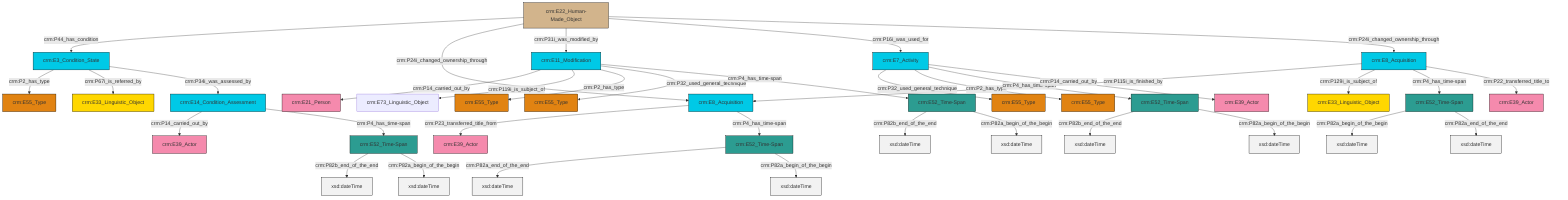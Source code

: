 graph TD
classDef Literal fill:#f2f2f2,stroke:#000000;
classDef CRM_Entity fill:#FFFFFF,stroke:#000000;
classDef Temporal_Entity fill:#00C9E6, stroke:#000000;
classDef Type fill:#E18312, stroke:#000000;
classDef Time-Span fill:#2C9C91, stroke:#000000;
classDef Appellation fill:#FFEB7F, stroke:#000000;
classDef Place fill:#008836, stroke:#000000;
classDef Persistent_Item fill:#B266B2, stroke:#000000;
classDef Conceptual_Object fill:#FFD700, stroke:#000000;
classDef Physical_Thing fill:#D2B48C, stroke:#000000;
classDef Actor fill:#f58aad, stroke:#000000;
classDef PC_Classes fill:#4ce600, stroke:#000000;
classDef Multi fill:#cccccc,stroke:#000000;

0["crm:E22_Human-Made_Object"]:::Physical_Thing -->|crm:P44_has_condition| 1["crm:E3_Condition_State"]:::Temporal_Entity
2["crm:E7_Activity"]:::Temporal_Entity -->|crm:P32_used_general_technique| 3["crm:E55_Type"]:::Type
4["crm:E52_Time-Span"]:::Time-Span -->|crm:P82a_end_of_the_end| 6[xsd:dateTime]:::Literal
10["crm:E52_Time-Span"]:::Time-Span -->|crm:P82a_begin_of_the_begin| 11[xsd:dateTime]:::Literal
16["crm:E11_Modification"]:::Temporal_Entity -->|crm:P14_carried_out_by| 17["crm:E21_Person"]:::Actor
1["crm:E3_Condition_State"]:::Temporal_Entity -->|crm:P2_has_type| 18["crm:E55_Type"]:::Type
0["crm:E22_Human-Made_Object"]:::Physical_Thing -->|crm:P24i_changed_ownership_through| 19["crm:E8_Acquisition"]:::Temporal_Entity
26["crm:E8_Acquisition"]:::Temporal_Entity -->|crm:P115i_is_finished_by| 19["crm:E8_Acquisition"]:::Temporal_Entity
2["crm:E7_Activity"]:::Temporal_Entity -->|crm:P2_has_type| 28["crm:E55_Type"]:::Type
26["crm:E8_Acquisition"]:::Temporal_Entity -->|crm:P129i_is_subject_of| 12["crm:E33_Linguistic_Object"]:::Conceptual_Object
10["crm:E52_Time-Span"]:::Time-Span -->|crm:P82a_end_of_the_end| 32[xsd:dateTime]:::Literal
36["crm:E14_Condition_Assessment"]:::Temporal_Entity -->|crm:P14_carried_out_by| 23["crm:E39_Actor"]:::Actor
30["crm:E52_Time-Span"]:::Time-Span -->|crm:P82b_end_of_the_end| 37[xsd:dateTime]:::Literal
33["crm:E52_Time-Span"]:::Time-Span -->|crm:P82b_end_of_the_end| 39[xsd:dateTime]:::Literal
2["crm:E7_Activity"]:::Temporal_Entity -->|crm:P4_has_time-span| 30["crm:E52_Time-Span"]:::Time-Span
26["crm:E8_Acquisition"]:::Temporal_Entity -->|crm:P4_has_time-span| 10["crm:E52_Time-Span"]:::Time-Span
19["crm:E8_Acquisition"]:::Temporal_Entity -->|crm:P23_transferred_title_from| 42["crm:E39_Actor"]:::Actor
0["crm:E22_Human-Made_Object"]:::Physical_Thing -->|crm:P31i_was_modified_by| 16["crm:E11_Modification"]:::Temporal_Entity
43["crm:E52_Time-Span"]:::Time-Span -->|crm:P82b_end_of_the_end| 44[xsd:dateTime]:::Literal
36["crm:E14_Condition_Assessment"]:::Temporal_Entity -->|crm:P4_has_time-span| 33["crm:E52_Time-Span"]:::Time-Span
2["crm:E7_Activity"]:::Temporal_Entity -->|crm:P14_carried_out_by| 46["crm:E39_Actor"]:::Actor
43["crm:E52_Time-Span"]:::Time-Span -->|crm:P82a_begin_of_the_begin| 47[xsd:dateTime]:::Literal
16["crm:E11_Modification"]:::Temporal_Entity -->|crm:P119i_is_subject_of| 49["crm:E73_Linguistic_Object"]:::Default
1["crm:E3_Condition_State"]:::Temporal_Entity -->|crm:P67i_is_referred_by| 14["crm:E33_Linguistic_Object"]:::Conceptual_Object
0["crm:E22_Human-Made_Object"]:::Physical_Thing -->|crm:P16i_was_used_for| 2["crm:E7_Activity"]:::Temporal_Entity
26["crm:E8_Acquisition"]:::Temporal_Entity -->|crm:P22_transferred_title_to| 51["crm:E39_Actor"]:::Actor
33["crm:E52_Time-Span"]:::Time-Span -->|crm:P82a_begin_of_the_begin| 53[xsd:dateTime]:::Literal
16["crm:E11_Modification"]:::Temporal_Entity -->|crm:P2_has_type| 21["crm:E55_Type"]:::Type
16["crm:E11_Modification"]:::Temporal_Entity -->|crm:P32_used_general_technique| 8["crm:E55_Type"]:::Type
30["crm:E52_Time-Span"]:::Time-Span -->|crm:P82a_begin_of_the_begin| 54[xsd:dateTime]:::Literal
19["crm:E8_Acquisition"]:::Temporal_Entity -->|crm:P4_has_time-span| 4["crm:E52_Time-Span"]:::Time-Span
1["crm:E3_Condition_State"]:::Temporal_Entity -->|crm:P34i_was_assessed_by| 36["crm:E14_Condition_Assessment"]:::Temporal_Entity
0["crm:E22_Human-Made_Object"]:::Physical_Thing -->|crm:P24i_changed_ownership_through| 26["crm:E8_Acquisition"]:::Temporal_Entity
4["crm:E52_Time-Span"]:::Time-Span -->|crm:P82a_begin_of_the_begin| 58[xsd:dateTime]:::Literal
16["crm:E11_Modification"]:::Temporal_Entity -->|crm:P4_has_time-span| 43["crm:E52_Time-Span"]:::Time-Span